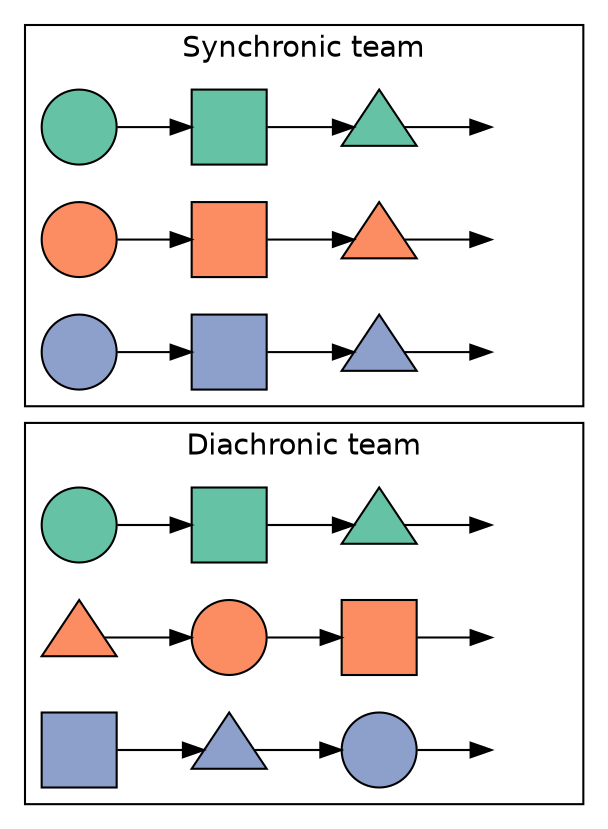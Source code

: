 digraph {
  fontname=helvetica;
  node[fontname=helvetica; label=""; style=filled; width=0.5];
  rankdir=LR;

  // Determine subgraph order
  d1a, s1a;

  // Colors are people
  s1b, s2b, s3b, d1b, d2b, d3b[fillcolor="#FC8D62"];
  s1a, s2a, s3a, d1a, d2a, d3a[fillcolor="#66C2A5"];
  s1c, s2c, s3c, d1c, d2c, d3c[fillcolor="#8DA0CB"];

  // Shapes are projects
  s1a, s1b, s1c, d1a, d2b, d3c[shape=circle];
  s2a, s2b, s2c, d1c, d2a, d3b[shape=square];
  s3a, s3b, s3c, d1b, d2c, d3a[shape=triangle];

  // Invisible last nodes
  sinv1, sinv2, sinv3, dinv1, dinv2, dinv3[style=invis];

  subgraph cluster0 {
    label="Synchronic team";
    s1a -> s2a -> s3a -> sinv1;
    s1b -> s2b -> s3b -> sinv2;
    s1c -> s2c -> s3c -> sinv3;
  }

  subgraph cluster1 {
    label="Diachronic team";
    d1a -> d2a -> d3a -> dinv1;
    d1b -> d2b -> d3b -> dinv2;
    d1c -> d2c -> d3c -> dinv3;
  }

}
